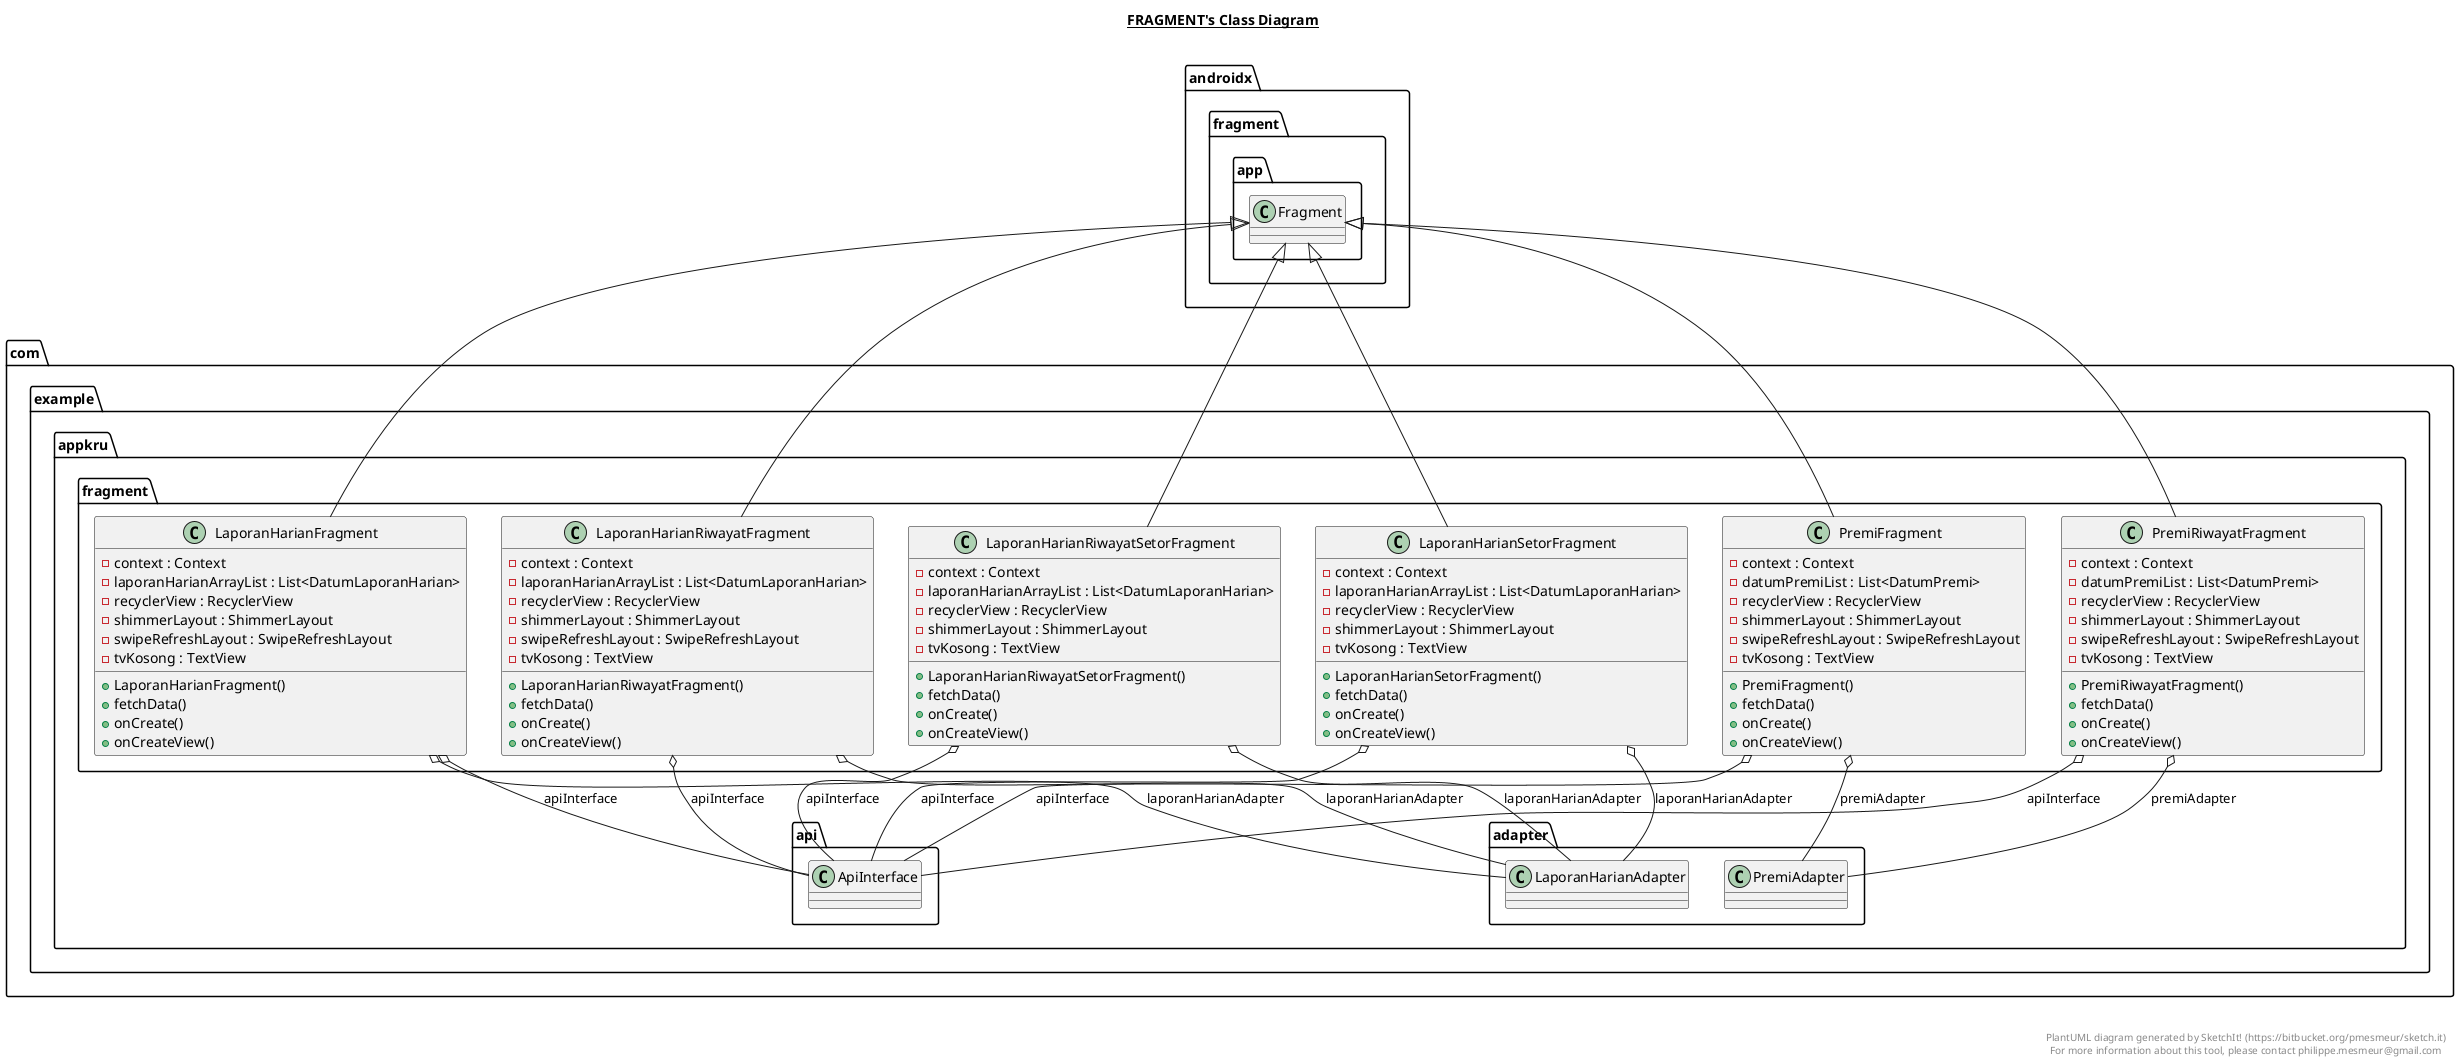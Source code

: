 @startuml

title __FRAGMENT's Class Diagram__\n

  namespace com.example.appkru {
    namespace fragment {
      class com.example.appkru.fragment.LaporanHarianFragment {
          - context : Context
          - laporanHarianArrayList : List<DatumLaporanHarian>
          - recyclerView : RecyclerView
          - shimmerLayout : ShimmerLayout
          - swipeRefreshLayout : SwipeRefreshLayout
          - tvKosong : TextView
          + LaporanHarianFragment()
          + fetchData()
          + onCreate()
          + onCreateView()
      }
    }
  }
  

  namespace com.example.appkru {
    namespace fragment {
      class com.example.appkru.fragment.LaporanHarianRiwayatFragment {
          - context : Context
          - laporanHarianArrayList : List<DatumLaporanHarian>
          - recyclerView : RecyclerView
          - shimmerLayout : ShimmerLayout
          - swipeRefreshLayout : SwipeRefreshLayout
          - tvKosong : TextView
          + LaporanHarianRiwayatFragment()
          + fetchData()
          + onCreate()
          + onCreateView()
      }
    }
  }
  

  namespace com.example.appkru {
    namespace fragment {
      class com.example.appkru.fragment.LaporanHarianRiwayatSetorFragment {
          - context : Context
          - laporanHarianArrayList : List<DatumLaporanHarian>
          - recyclerView : RecyclerView
          - shimmerLayout : ShimmerLayout
          - tvKosong : TextView
          + LaporanHarianRiwayatSetorFragment()
          + fetchData()
          + onCreate()
          + onCreateView()
      }
    }
  }
  

  namespace com.example.appkru {
    namespace fragment {
      class com.example.appkru.fragment.LaporanHarianSetorFragment {
          - context : Context
          - laporanHarianArrayList : List<DatumLaporanHarian>
          - recyclerView : RecyclerView
          - shimmerLayout : ShimmerLayout
          - tvKosong : TextView
          + LaporanHarianSetorFragment()
          + fetchData()
          + onCreate()
          + onCreateView()
      }
    }
  }
  

  namespace com.example.appkru {
    namespace fragment {
      class com.example.appkru.fragment.PremiFragment {
          - context : Context
          - datumPremiList : List<DatumPremi>
          - recyclerView : RecyclerView
          - shimmerLayout : ShimmerLayout
          - swipeRefreshLayout : SwipeRefreshLayout
          - tvKosong : TextView
          + PremiFragment()
          + fetchData()
          + onCreate()
          + onCreateView()
      }
    }
  }
  

  namespace com.example.appkru {
    namespace fragment {
      class com.example.appkru.fragment.PremiRiwayatFragment {
          - context : Context
          - datumPremiList : List<DatumPremi>
          - recyclerView : RecyclerView
          - shimmerLayout : ShimmerLayout
          - swipeRefreshLayout : SwipeRefreshLayout
          - tvKosong : TextView
          + PremiRiwayatFragment()
          + fetchData()
          + onCreate()
          + onCreateView()
      }
    }
  }
  

  com.example.appkru.fragment.LaporanHarianFragment -up-|> androidx.fragment.app.Fragment
  com.example.appkru.fragment.LaporanHarianFragment o-- com.example.appkru.api.ApiInterface : apiInterface
  com.example.appkru.fragment.LaporanHarianFragment o-- com.example.appkru.adapter.LaporanHarianAdapter : laporanHarianAdapter
  com.example.appkru.fragment.LaporanHarianRiwayatFragment -up-|> androidx.fragment.app.Fragment
  com.example.appkru.fragment.LaporanHarianRiwayatFragment o-- com.example.appkru.api.ApiInterface : apiInterface
  com.example.appkru.fragment.LaporanHarianRiwayatFragment o-- com.example.appkru.adapter.LaporanHarianAdapter : laporanHarianAdapter
  com.example.appkru.fragment.LaporanHarianRiwayatSetorFragment -up-|> androidx.fragment.app.Fragment
  com.example.appkru.fragment.LaporanHarianRiwayatSetorFragment o-- com.example.appkru.api.ApiInterface : apiInterface
  com.example.appkru.fragment.LaporanHarianRiwayatSetorFragment o-- com.example.appkru.adapter.LaporanHarianAdapter : laporanHarianAdapter
  com.example.appkru.fragment.LaporanHarianSetorFragment -up-|> androidx.fragment.app.Fragment
  com.example.appkru.fragment.LaporanHarianSetorFragment o-- com.example.appkru.api.ApiInterface : apiInterface
  com.example.appkru.fragment.LaporanHarianSetorFragment o-- com.example.appkru.adapter.LaporanHarianAdapter : laporanHarianAdapter
  com.example.appkru.fragment.PremiFragment -up-|> androidx.fragment.app.Fragment
  com.example.appkru.fragment.PremiFragment o-- com.example.appkru.api.ApiInterface : apiInterface
  com.example.appkru.fragment.PremiFragment o-- com.example.appkru.adapter.PremiAdapter : premiAdapter
  com.example.appkru.fragment.PremiRiwayatFragment -up-|> androidx.fragment.app.Fragment
  com.example.appkru.fragment.PremiRiwayatFragment o-- com.example.appkru.api.ApiInterface : apiInterface
  com.example.appkru.fragment.PremiRiwayatFragment o-- com.example.appkru.adapter.PremiAdapter : premiAdapter


right footer


PlantUML diagram generated by SketchIt! (https://bitbucket.org/pmesmeur/sketch.it)
For more information about this tool, please contact philippe.mesmeur@gmail.com
endfooter

@enduml
